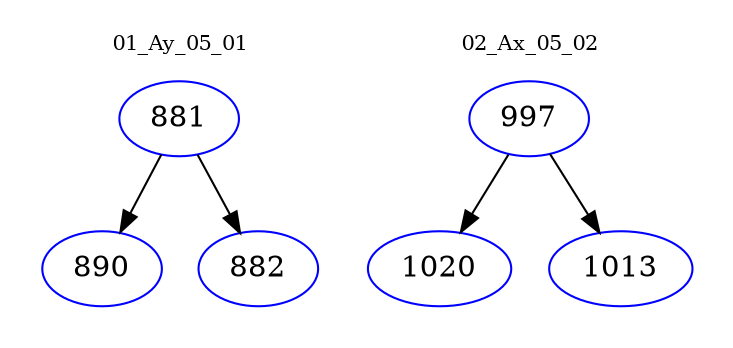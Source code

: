 digraph{
subgraph cluster_0 {
color = white
label = "01_Ay_05_01";
fontsize=10;
T0_881 [label="881", color="blue"]
T0_881 -> T0_890 [color="black"]
T0_890 [label="890", color="blue"]
T0_881 -> T0_882 [color="black"]
T0_882 [label="882", color="blue"]
}
subgraph cluster_1 {
color = white
label = "02_Ax_05_02";
fontsize=10;
T1_997 [label="997", color="blue"]
T1_997 -> T1_1020 [color="black"]
T1_1020 [label="1020", color="blue"]
T1_997 -> T1_1013 [color="black"]
T1_1013 [label="1013", color="blue"]
}
}
